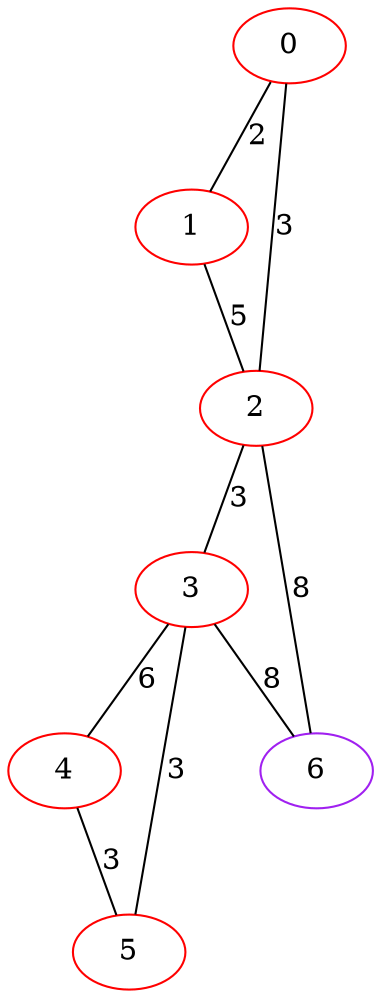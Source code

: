 graph "" {
0 [color=red, weight=1];
1 [color=red, weight=1];
2 [color=red, weight=1];
3 [color=red, weight=1];
4 [color=red, weight=1];
5 [color=red, weight=1];
6 [color=purple, weight=4];
0 -- 1  [key=0, label=2];
0 -- 2  [key=0, label=3];
1 -- 2  [key=0, label=5];
2 -- 3  [key=0, label=3];
2 -- 6  [key=0, label=8];
3 -- 4  [key=0, label=6];
3 -- 5  [key=0, label=3];
3 -- 6  [key=0, label=8];
4 -- 5  [key=0, label=3];
}
